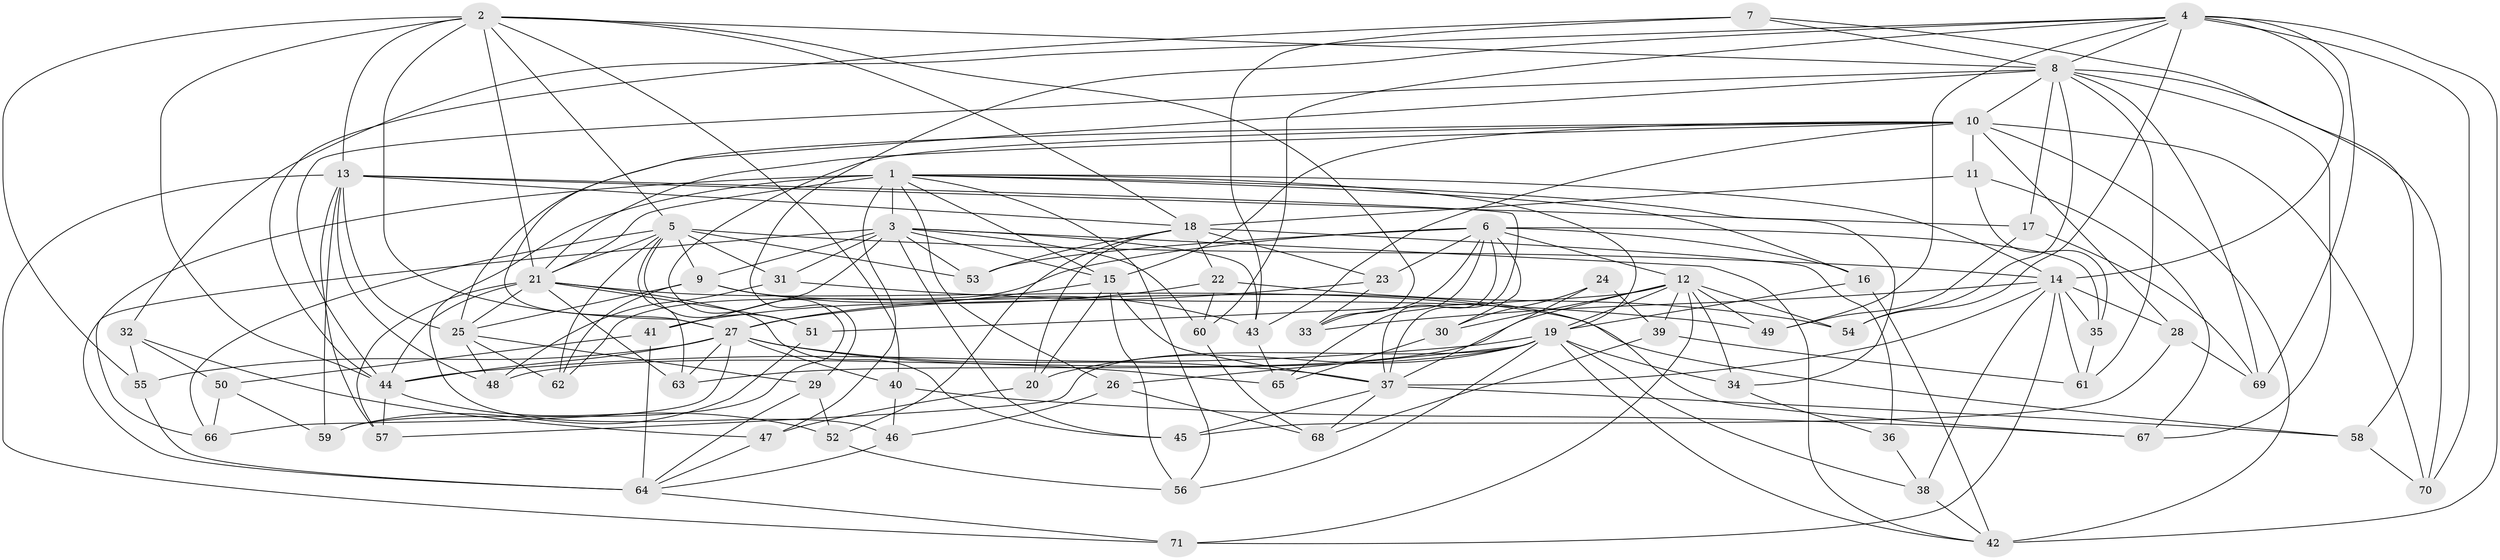 // original degree distribution, {4: 1.0}
// Generated by graph-tools (version 1.1) at 2025/38/03/09/25 02:38:18]
// undirected, 71 vertices, 201 edges
graph export_dot {
graph [start="1"]
  node [color=gray90,style=filled];
  1;
  2;
  3;
  4;
  5;
  6;
  7;
  8;
  9;
  10;
  11;
  12;
  13;
  14;
  15;
  16;
  17;
  18;
  19;
  20;
  21;
  22;
  23;
  24;
  25;
  26;
  27;
  28;
  29;
  30;
  31;
  32;
  33;
  34;
  35;
  36;
  37;
  38;
  39;
  40;
  41;
  42;
  43;
  44;
  45;
  46;
  47;
  48;
  49;
  50;
  51;
  52;
  53;
  54;
  55;
  56;
  57;
  58;
  59;
  60;
  61;
  62;
  63;
  64;
  65;
  66;
  67;
  68;
  69;
  70;
  71;
  1 -- 3 [weight=1.0];
  1 -- 14 [weight=1.0];
  1 -- 15 [weight=1.0];
  1 -- 16 [weight=1.0];
  1 -- 19 [weight=1.0];
  1 -- 21 [weight=1.0];
  1 -- 26 [weight=1.0];
  1 -- 34 [weight=1.0];
  1 -- 46 [weight=1.0];
  1 -- 47 [weight=1.0];
  1 -- 56 [weight=1.0];
  1 -- 66 [weight=1.0];
  2 -- 5 [weight=1.0];
  2 -- 8 [weight=1.0];
  2 -- 13 [weight=1.0];
  2 -- 18 [weight=1.0];
  2 -- 21 [weight=1.0];
  2 -- 27 [weight=1.0];
  2 -- 33 [weight=1.0];
  2 -- 40 [weight=1.0];
  2 -- 44 [weight=1.0];
  2 -- 55 [weight=1.0];
  3 -- 9 [weight=1.0];
  3 -- 15 [weight=1.0];
  3 -- 31 [weight=1.0];
  3 -- 41 [weight=1.0];
  3 -- 42 [weight=1.0];
  3 -- 43 [weight=1.0];
  3 -- 45 [weight=1.0];
  3 -- 53 [weight=1.0];
  3 -- 60 [weight=1.0];
  3 -- 64 [weight=2.0];
  4 -- 8 [weight=1.0];
  4 -- 14 [weight=1.0];
  4 -- 29 [weight=1.0];
  4 -- 32 [weight=1.0];
  4 -- 42 [weight=1.0];
  4 -- 49 [weight=1.0];
  4 -- 54 [weight=1.0];
  4 -- 60 [weight=1.0];
  4 -- 69 [weight=1.0];
  4 -- 70 [weight=1.0];
  5 -- 9 [weight=1.0];
  5 -- 14 [weight=1.0];
  5 -- 21 [weight=1.0];
  5 -- 31 [weight=1.0];
  5 -- 51 [weight=1.0];
  5 -- 53 [weight=1.0];
  5 -- 62 [weight=1.0];
  5 -- 63 [weight=1.0];
  5 -- 66 [weight=1.0];
  6 -- 12 [weight=1.0];
  6 -- 16 [weight=1.0];
  6 -- 23 [weight=1.0];
  6 -- 30 [weight=1.0];
  6 -- 33 [weight=1.0];
  6 -- 35 [weight=1.0];
  6 -- 37 [weight=1.0];
  6 -- 53 [weight=1.0];
  6 -- 62 [weight=1.0];
  6 -- 65 [weight=1.0];
  7 -- 8 [weight=1.0];
  7 -- 43 [weight=1.0];
  7 -- 44 [weight=1.0];
  7 -- 58 [weight=1.0];
  8 -- 10 [weight=1.0];
  8 -- 17 [weight=1.0];
  8 -- 27 [weight=1.0];
  8 -- 44 [weight=1.0];
  8 -- 54 [weight=1.0];
  8 -- 61 [weight=1.0];
  8 -- 67 [weight=1.0];
  8 -- 69 [weight=1.0];
  8 -- 70 [weight=1.0];
  9 -- 25 [weight=1.0];
  9 -- 43 [weight=1.0];
  9 -- 62 [weight=1.0];
  9 -- 67 [weight=1.0];
  10 -- 11 [weight=1.0];
  10 -- 15 [weight=2.0];
  10 -- 21 [weight=1.0];
  10 -- 25 [weight=1.0];
  10 -- 28 [weight=1.0];
  10 -- 42 [weight=1.0];
  10 -- 43 [weight=2.0];
  10 -- 59 [weight=1.0];
  10 -- 70 [weight=1.0];
  11 -- 18 [weight=1.0];
  11 -- 35 [weight=1.0];
  11 -- 67 [weight=1.0];
  12 -- 19 [weight=1.0];
  12 -- 30 [weight=1.0];
  12 -- 34 [weight=1.0];
  12 -- 39 [weight=1.0];
  12 -- 48 [weight=1.0];
  12 -- 49 [weight=1.0];
  12 -- 51 [weight=1.0];
  12 -- 54 [weight=1.0];
  12 -- 71 [weight=1.0];
  13 -- 17 [weight=1.0];
  13 -- 18 [weight=1.0];
  13 -- 25 [weight=1.0];
  13 -- 37 [weight=2.0];
  13 -- 48 [weight=1.0];
  13 -- 57 [weight=1.0];
  13 -- 59 [weight=1.0];
  13 -- 71 [weight=1.0];
  14 -- 28 [weight=1.0];
  14 -- 33 [weight=1.0];
  14 -- 35 [weight=1.0];
  14 -- 37 [weight=1.0];
  14 -- 38 [weight=1.0];
  14 -- 61 [weight=1.0];
  14 -- 71 [weight=1.0];
  15 -- 20 [weight=1.0];
  15 -- 27 [weight=1.0];
  15 -- 37 [weight=1.0];
  15 -- 56 [weight=1.0];
  16 -- 19 [weight=1.0];
  16 -- 42 [weight=1.0];
  17 -- 49 [weight=1.0];
  17 -- 69 [weight=1.0];
  18 -- 20 [weight=1.0];
  18 -- 22 [weight=1.0];
  18 -- 23 [weight=1.0];
  18 -- 36 [weight=2.0];
  18 -- 52 [weight=1.0];
  18 -- 53 [weight=1.0];
  19 -- 20 [weight=1.0];
  19 -- 26 [weight=1.0];
  19 -- 34 [weight=1.0];
  19 -- 38 [weight=1.0];
  19 -- 42 [weight=1.0];
  19 -- 44 [weight=1.0];
  19 -- 56 [weight=1.0];
  19 -- 57 [weight=1.0];
  19 -- 63 [weight=1.0];
  20 -- 47 [weight=1.0];
  21 -- 25 [weight=2.0];
  21 -- 44 [weight=1.0];
  21 -- 45 [weight=1.0];
  21 -- 51 [weight=1.0];
  21 -- 57 [weight=1.0];
  21 -- 58 [weight=1.0];
  21 -- 63 [weight=1.0];
  22 -- 41 [weight=1.0];
  22 -- 54 [weight=1.0];
  22 -- 60 [weight=1.0];
  23 -- 27 [weight=1.0];
  23 -- 33 [weight=1.0];
  24 -- 30 [weight=1.0];
  24 -- 37 [weight=2.0];
  24 -- 39 [weight=1.0];
  25 -- 29 [weight=1.0];
  25 -- 48 [weight=1.0];
  25 -- 62 [weight=1.0];
  26 -- 46 [weight=1.0];
  26 -- 68 [weight=1.0];
  27 -- 37 [weight=2.0];
  27 -- 40 [weight=1.0];
  27 -- 44 [weight=1.0];
  27 -- 55 [weight=1.0];
  27 -- 63 [weight=1.0];
  27 -- 65 [weight=1.0];
  27 -- 66 [weight=1.0];
  28 -- 45 [weight=1.0];
  28 -- 69 [weight=1.0];
  29 -- 52 [weight=1.0];
  29 -- 64 [weight=1.0];
  30 -- 65 [weight=1.0];
  31 -- 48 [weight=1.0];
  31 -- 49 [weight=1.0];
  32 -- 47 [weight=1.0];
  32 -- 50 [weight=1.0];
  32 -- 55 [weight=1.0];
  34 -- 36 [weight=1.0];
  35 -- 61 [weight=1.0];
  36 -- 38 [weight=1.0];
  37 -- 45 [weight=1.0];
  37 -- 58 [weight=1.0];
  37 -- 68 [weight=1.0];
  38 -- 42 [weight=1.0];
  39 -- 61 [weight=1.0];
  39 -- 68 [weight=1.0];
  40 -- 46 [weight=1.0];
  40 -- 67 [weight=1.0];
  41 -- 50 [weight=1.0];
  41 -- 64 [weight=1.0];
  43 -- 65 [weight=1.0];
  44 -- 52 [weight=1.0];
  44 -- 57 [weight=1.0];
  46 -- 64 [weight=1.0];
  47 -- 64 [weight=1.0];
  50 -- 59 [weight=1.0];
  50 -- 66 [weight=1.0];
  51 -- 59 [weight=1.0];
  52 -- 56 [weight=1.0];
  55 -- 64 [weight=1.0];
  58 -- 70 [weight=1.0];
  60 -- 68 [weight=1.0];
  64 -- 71 [weight=1.0];
}
